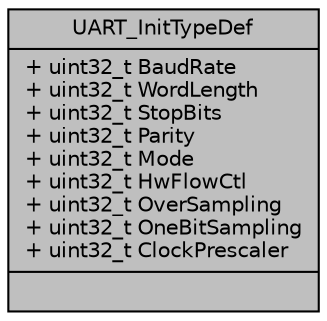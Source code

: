 digraph "UART_InitTypeDef"
{
 // LATEX_PDF_SIZE
  edge [fontname="Helvetica",fontsize="10",labelfontname="Helvetica",labelfontsize="10"];
  node [fontname="Helvetica",fontsize="10",shape=record];
  Node1 [label="{UART_InitTypeDef\n|+ uint32_t BaudRate\l+ uint32_t WordLength\l+ uint32_t StopBits\l+ uint32_t Parity\l+ uint32_t Mode\l+ uint32_t HwFlowCtl\l+ uint32_t OverSampling\l+ uint32_t OneBitSampling\l+ uint32_t ClockPrescaler\l|}",height=0.2,width=0.4,color="black", fillcolor="grey75", style="filled", fontcolor="black",tooltip="UART Init Structure definition."];
}
